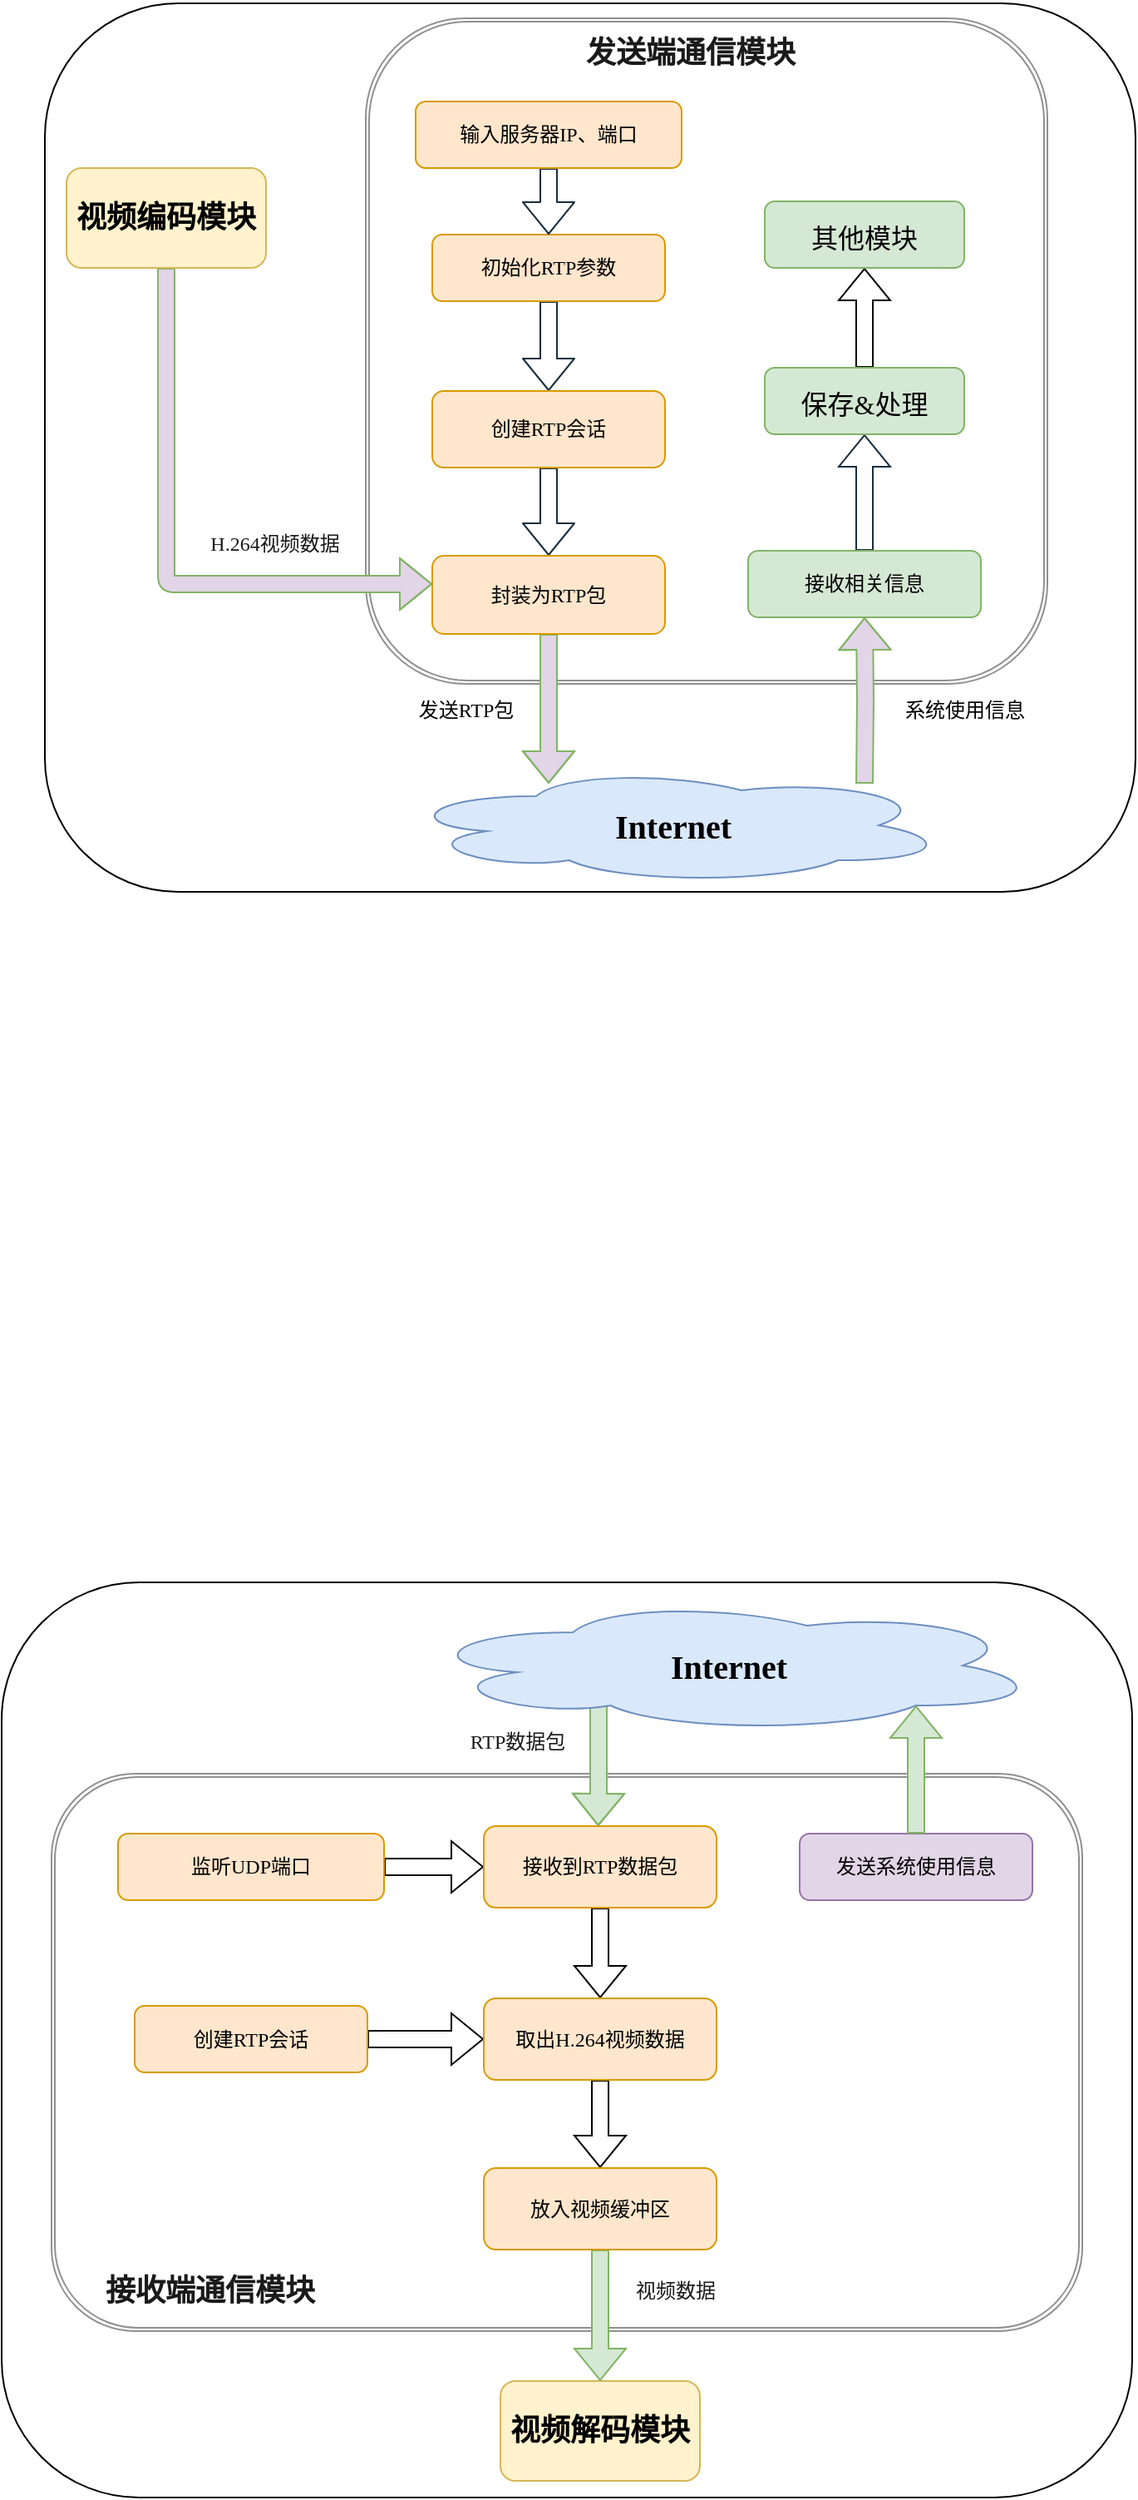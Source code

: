 <mxfile version="21.3.8" type="github">
  <diagram name="第 1 页" id="5-qiBzwe0noC_fsVUQBr">
    <mxGraphModel dx="1311" dy="474" grid="0" gridSize="10" guides="1" tooltips="1" connect="1" arrows="1" fold="1" page="0" pageScale="1" pageWidth="827" pageHeight="1169" background="none" math="0" shadow="0">
      <root>
        <mxCell id="0" />
        <mxCell id="1" parent="0" />
        <mxCell id="p3Ov0_laud73-zraFtZD-27" value="" style="rounded=1;whiteSpace=wrap;html=1;fillColor=none;fontFamily=simsun;" parent="1" vertex="1">
          <mxGeometry x="-113" y="41" width="656" height="534" as="geometry" />
        </mxCell>
        <mxCell id="p3Ov0_laud73-zraFtZD-50" value="" style="rounded=1;whiteSpace=wrap;html=1;fillColor=none;fontFamily=simsun;" parent="1" vertex="1">
          <mxGeometry x="-139" y="990" width="680" height="550" as="geometry" />
        </mxCell>
        <mxCell id="p3Ov0_laud73-zraFtZD-1" value="" style="shape=ext;double=1;rounded=1;whiteSpace=wrap;html=1;fillColor=none;fontFamily=simsun;labelBackgroundColor=none;strokeColor=#909090;fontColor=#1A1A1A;" parent="1" vertex="1">
          <mxGeometry x="80" y="50" width="410" height="400" as="geometry" />
        </mxCell>
        <mxCell id="p3Ov0_laud73-zraFtZD-9" value="" style="edgeStyle=orthogonalEdgeStyle;rounded=1;orthogonalLoop=1;jettySize=auto;html=1;shape=flexArrow;fontFamily=simsun;labelBackgroundColor=none;strokeColor=#182E3E;fontColor=default;" parent="1" source="p3Ov0_laud73-zraFtZD-2" target="p3Ov0_laud73-zraFtZD-3" edge="1">
          <mxGeometry relative="1" as="geometry" />
        </mxCell>
        <mxCell id="p3Ov0_laud73-zraFtZD-2" value="初始化RTP参数" style="rounded=1;whiteSpace=wrap;html=1;fontFamily=simsun;labelBackgroundColor=none;fillColor=#ffe6cc;strokeColor=#d79b00;" parent="1" vertex="1">
          <mxGeometry x="120" y="180" width="140" height="40" as="geometry" />
        </mxCell>
        <mxCell id="p3Ov0_laud73-zraFtZD-11" value="" style="edgeStyle=orthogonalEdgeStyle;rounded=1;orthogonalLoop=1;jettySize=auto;html=1;shape=flexArrow;fontFamily=simsun;labelBackgroundColor=none;strokeColor=#182E3E;fontColor=default;" parent="1" source="p3Ov0_laud73-zraFtZD-3" target="p3Ov0_laud73-zraFtZD-5" edge="1">
          <mxGeometry relative="1" as="geometry" />
        </mxCell>
        <mxCell id="p3Ov0_laud73-zraFtZD-3" value="创建RTP会话" style="rounded=1;whiteSpace=wrap;html=1;fontFamily=simsun;labelBackgroundColor=none;fillColor=#ffe6cc;strokeColor=#d79b00;" parent="1" vertex="1">
          <mxGeometry x="120" y="274" width="140" height="46" as="geometry" />
        </mxCell>
        <mxCell id="p3Ov0_laud73-zraFtZD-8" value="" style="edgeStyle=orthogonalEdgeStyle;rounded=1;orthogonalLoop=1;jettySize=auto;html=1;entryX=0.5;entryY=0;entryDx=0;entryDy=0;shape=flexArrow;fontFamily=simsun;labelBackgroundColor=none;strokeColor=#182E3E;fontColor=default;" parent="1" source="p3Ov0_laud73-zraFtZD-4" target="p3Ov0_laud73-zraFtZD-2" edge="1">
          <mxGeometry relative="1" as="geometry" />
        </mxCell>
        <mxCell id="p3Ov0_laud73-zraFtZD-4" value="输入服务器IP、端口" style="rounded=1;whiteSpace=wrap;html=1;fontFamily=simsun;labelBackgroundColor=none;fillColor=#ffe6cc;strokeColor=#d79b00;" parent="1" vertex="1">
          <mxGeometry x="110" y="100" width="160" height="40" as="geometry" />
        </mxCell>
        <mxCell id="p3Ov0_laud73-zraFtZD-20" value="" style="edgeStyle=orthogonalEdgeStyle;rounded=0;hachureGap=4;orthogonalLoop=1;jettySize=auto;html=1;strokeColor=#82b366;fontFamily=simsun;fontSize=16;fontColor=#1A1A1A;shape=flexArrow;fillColor=#E1D5E7;" parent="1" source="p3Ov0_laud73-zraFtZD-5" edge="1">
          <mxGeometry relative="1" as="geometry">
            <mxPoint x="190" y="510" as="targetPoint" />
          </mxGeometry>
        </mxCell>
        <mxCell id="p3Ov0_laud73-zraFtZD-5" value="封装为RTP包" style="rounded=1;whiteSpace=wrap;html=1;fontFamily=simsun;labelBackgroundColor=none;fillColor=#ffe6cc;strokeColor=#d79b00;" parent="1" vertex="1">
          <mxGeometry x="120" y="373" width="140" height="47" as="geometry" />
        </mxCell>
        <mxCell id="p3Ov0_laud73-zraFtZD-12" value="" style="edgeStyle=orthogonalEdgeStyle;rounded=1;orthogonalLoop=1;jettySize=auto;html=1;shape=flexArrow;fontFamily=simsun;labelBackgroundColor=none;strokeColor=#82b366;fontColor=default;fillColor=#E1D5E7;" parent="1" source="p3Ov0_laud73-zraFtZD-6" target="p3Ov0_laud73-zraFtZD-5" edge="1">
          <mxGeometry relative="1" as="geometry">
            <Array as="points">
              <mxPoint x="-40" y="390" />
            </Array>
          </mxGeometry>
        </mxCell>
        <mxCell id="p3Ov0_laud73-zraFtZD-6" value="&lt;font style=&quot;font-size: 18px;&quot;&gt;&lt;b&gt;视频编码模块&lt;/b&gt;&lt;/font&gt;" style="rounded=1;whiteSpace=wrap;html=1;fontFamily=simsun;labelBackgroundColor=none;fillColor=#fff2cc;strokeColor=#d6b656;" parent="1" vertex="1">
          <mxGeometry x="-100" y="140" width="120" height="60" as="geometry" />
        </mxCell>
        <mxCell id="p3Ov0_laud73-zraFtZD-7" value="&lt;h2&gt;&lt;b&gt;&lt;font style=&quot;font-size: 18px;&quot;&gt;发送端通信模块&lt;/font&gt;&lt;/b&gt;&lt;/h2&gt;" style="text;html=1;align=center;verticalAlign=middle;resizable=0;points=[];autosize=1;strokeColor=none;fillColor=none;fontFamily=simsun;rounded=1;labelBackgroundColor=none;fontColor=#1A1A1A;" parent="1" vertex="1">
          <mxGeometry x="202" y="39" width="146" height="63" as="geometry" />
        </mxCell>
        <mxCell id="p3Ov0_laud73-zraFtZD-13" value="H.264视频数据" style="text;html=1;align=center;verticalAlign=middle;resizable=0;points=[];autosize=1;strokeColor=none;fillColor=none;fontFamily=simsun;rounded=1;labelBackgroundColor=none;fontColor=#1A1A1A;" parent="1" vertex="1">
          <mxGeometry x="-36" y="350" width="122" height="31" as="geometry" />
        </mxCell>
        <mxCell id="p3Ov0_laud73-zraFtZD-21" value="" style="edgeStyle=orthogonalEdgeStyle;rounded=0;hachureGap=4;orthogonalLoop=1;jettySize=auto;html=1;strokeColor=#82b366;fontFamily=simsun;fontSize=16;fontColor=#1A1A1A;entryX=0.5;entryY=1;entryDx=0;entryDy=0;shape=flexArrow;fillColor=#E1D5E7;" parent="1" target="p3Ov0_laud73-zraFtZD-16" edge="1">
          <mxGeometry relative="1" as="geometry">
            <mxPoint x="380" y="510" as="sourcePoint" />
          </mxGeometry>
        </mxCell>
        <mxCell id="p3Ov0_laud73-zraFtZD-14" value="&lt;b&gt;&lt;font face=&quot;Times New Roman&quot;&gt;Internet&lt;/font&gt;&lt;/b&gt;" style="ellipse;shape=cloud;whiteSpace=wrap;html=1;fontFamily=simsun;fillColor=#dae8fc;strokeColor=#6c8ebf;rounded=1;labelBackgroundColor=none;hachureGap=4;fontSize=20;" parent="1" vertex="1">
          <mxGeometry x="100" y="500" width="330" height="70" as="geometry" />
        </mxCell>
        <mxCell id="p3Ov0_laud73-zraFtZD-18" value="" style="edgeStyle=orthogonalEdgeStyle;rounded=0;hachureGap=4;orthogonalLoop=1;jettySize=auto;html=1;strokeColor=#182E3E;fontFamily=simsun;fontSize=16;fontColor=#1A1A1A;shape=flexArrow;" parent="1" source="p3Ov0_laud73-zraFtZD-16" target="p3Ov0_laud73-zraFtZD-17" edge="1">
          <mxGeometry relative="1" as="geometry" />
        </mxCell>
        <mxCell id="p3Ov0_laud73-zraFtZD-16" value="接收相关信息" style="rounded=1;whiteSpace=wrap;html=1;fontFamily=simsun;labelBackgroundColor=none;fillColor=#d5e8d4;strokeColor=#82b366;" parent="1" vertex="1">
          <mxGeometry x="310" y="370" width="140" height="40" as="geometry" />
        </mxCell>
        <mxCell id="p3Ov0_laud73-zraFtZD-26" value="" style="edgeStyle=orthogonalEdgeStyle;rounded=0;orthogonalLoop=1;jettySize=auto;html=1;shape=flexArrow;fontFamily=simsun;" parent="1" source="p3Ov0_laud73-zraFtZD-17" target="p3Ov0_laud73-zraFtZD-25" edge="1">
          <mxGeometry relative="1" as="geometry" />
        </mxCell>
        <mxCell id="p3Ov0_laud73-zraFtZD-17" value="&lt;font style=&quot;font-size: 16px;&quot;&gt;保存&amp;amp;处理&lt;/font&gt;" style="whiteSpace=wrap;html=1;fontFamily=simsun;fillColor=#d5e8d4;strokeColor=#82b366;rounded=1;labelBackgroundColor=none;hachureGap=4;fontSize=20;" parent="1" vertex="1">
          <mxGeometry x="320" y="260" width="120" height="40" as="geometry" />
        </mxCell>
        <mxCell id="p3Ov0_laud73-zraFtZD-23" value="系统使用信息" style="text;html=1;align=center;verticalAlign=middle;resizable=0;points=[];autosize=1;strokeColor=none;fillColor=none;fontFamily=simsun;" parent="1" vertex="1">
          <mxGeometry x="383" y="450" width="114" height="31" as="geometry" />
        </mxCell>
        <mxCell id="p3Ov0_laud73-zraFtZD-24" value="发送RTP包" style="text;html=1;align=center;verticalAlign=middle;resizable=0;points=[];autosize=1;strokeColor=none;fillColor=none;fontFamily=simsun;" parent="1" vertex="1">
          <mxGeometry x="95" y="450" width="90" height="31" as="geometry" />
        </mxCell>
        <mxCell id="p3Ov0_laud73-zraFtZD-25" value="&lt;span style=&quot;font-size: 16px;&quot;&gt;其他模块&lt;/span&gt;" style="whiteSpace=wrap;html=1;fontFamily=simsun;fillColor=#d5e8d4;strokeColor=#82b366;rounded=1;labelBackgroundColor=none;hachureGap=4;fontSize=20;" parent="1" vertex="1">
          <mxGeometry x="320" y="160" width="120" height="40" as="geometry" />
        </mxCell>
        <mxCell id="p3Ov0_laud73-zraFtZD-28" value="" style="shape=ext;double=1;rounded=1;whiteSpace=wrap;html=1;fillColor=none;fontFamily=simsun;labelBackgroundColor=none;strokeColor=#909090;fontColor=#1A1A1A;" parent="1" vertex="1">
          <mxGeometry x="-109" y="1105" width="620" height="335" as="geometry" />
        </mxCell>
        <mxCell id="p3Ov0_laud73-zraFtZD-55" value="" style="edgeStyle=orthogonalEdgeStyle;rounded=0;orthogonalLoop=1;jettySize=auto;html=1;shape=flexArrow;fontFamily=simsun;" parent="1" source="p3Ov0_laud73-zraFtZD-30" target="p3Ov0_laud73-zraFtZD-53" edge="1">
          <mxGeometry relative="1" as="geometry" />
        </mxCell>
        <mxCell id="p3Ov0_laud73-zraFtZD-30" value="创建RTP会话" style="rounded=1;whiteSpace=wrap;html=1;fontFamily=simsun;labelBackgroundColor=none;fillColor=#ffe6cc;strokeColor=#d79b00;" parent="1" vertex="1">
          <mxGeometry x="-59" y="1244.5" width="140" height="40" as="geometry" />
        </mxCell>
        <mxCell id="p3Ov0_laud73-zraFtZD-52" value="" style="edgeStyle=orthogonalEdgeStyle;rounded=0;orthogonalLoop=1;jettySize=auto;html=1;shape=flexArrow;fontFamily=simsun;" parent="1" source="p3Ov0_laud73-zraFtZD-34" target="p3Ov0_laud73-zraFtZD-51" edge="1">
          <mxGeometry relative="1" as="geometry" />
        </mxCell>
        <mxCell id="p3Ov0_laud73-zraFtZD-34" value="监听UDP端口" style="rounded=1;whiteSpace=wrap;html=1;fontFamily=simsun;labelBackgroundColor=none;fillColor=#ffe6cc;strokeColor=#d79b00;" parent="1" vertex="1">
          <mxGeometry x="-69" y="1141" width="160" height="40" as="geometry" />
        </mxCell>
        <mxCell id="p3Ov0_laud73-zraFtZD-38" value="&lt;font style=&quot;font-size: 18px;&quot;&gt;&lt;b&gt;视频解码模块&lt;/b&gt;&lt;/font&gt;" style="rounded=1;whiteSpace=wrap;html=1;fontFamily=simsun;labelBackgroundColor=none;fillColor=#fff2cc;strokeColor=#d6b656;" parent="1" vertex="1">
          <mxGeometry x="161" y="1470" width="120" height="60" as="geometry" />
        </mxCell>
        <mxCell id="p3Ov0_laud73-zraFtZD-39" value="&lt;h2&gt;&lt;b&gt;&lt;font style=&quot;font-size: 18px;&quot;&gt;接收端通信模块&lt;/font&gt;&lt;/b&gt;&lt;/h2&gt;" style="text;html=1;align=center;verticalAlign=middle;resizable=0;points=[];autosize=1;strokeColor=none;fillColor=none;fontFamily=simsun;rounded=1;labelBackgroundColor=none;fontColor=#1A1A1A;" parent="1" vertex="1">
          <mxGeometry x="-87" y="1384" width="146" height="63" as="geometry" />
        </mxCell>
        <mxCell id="p3Ov0_laud73-zraFtZD-40" value="RTP数据包" style="text;html=1;align=center;verticalAlign=middle;resizable=0;points=[];autosize=1;strokeColor=none;fillColor=none;fontFamily=simsun;rounded=1;labelBackgroundColor=none;fontColor=#1A1A1A;" parent="1" vertex="1">
          <mxGeometry x="126" y="1070" width="90" height="31" as="geometry" />
        </mxCell>
        <mxCell id="p3Ov0_laud73-zraFtZD-61" value="" style="edgeStyle=orthogonalEdgeStyle;rounded=0;orthogonalLoop=1;jettySize=auto;html=1;shape=flexArrow;fillColor=#d5e8d4;strokeColor=#82b366;fontFamily=simsun;" parent="1" edge="1">
          <mxGeometry relative="1" as="geometry">
            <mxPoint x="220" y="1020" as="sourcePoint" />
            <mxPoint x="219.82" y="1136.5" as="targetPoint" />
            <Array as="points">
              <mxPoint x="219.82" y="1116.5" />
              <mxPoint x="219.82" y="1116.5" />
            </Array>
          </mxGeometry>
        </mxCell>
        <mxCell id="p3Ov0_laud73-zraFtZD-42" value="&lt;b&gt;&lt;font face=&quot;Times New Roman&quot;&gt;Internet&lt;/font&gt;&lt;/b&gt;" style="ellipse;shape=cloud;whiteSpace=wrap;html=1;fontFamily=simsun;fillColor=#dae8fc;strokeColor=#6c8ebf;rounded=1;labelBackgroundColor=none;hachureGap=4;fontSize=20;" parent="1" vertex="1">
          <mxGeometry x="111" y="1000" width="375" height="80" as="geometry" />
        </mxCell>
        <mxCell id="p3Ov0_laud73-zraFtZD-54" value="" style="edgeStyle=orthogonalEdgeStyle;rounded=0;orthogonalLoop=1;jettySize=auto;html=1;shape=flexArrow;fontFamily=simsun;" parent="1" source="p3Ov0_laud73-zraFtZD-51" target="p3Ov0_laud73-zraFtZD-53" edge="1">
          <mxGeometry relative="1" as="geometry" />
        </mxCell>
        <mxCell id="p3Ov0_laud73-zraFtZD-51" value="接收到RTP数据包" style="whiteSpace=wrap;html=1;fontFamily=simsun;fillColor=#ffe6cc;strokeColor=#d79b00;rounded=1;labelBackgroundColor=none;" parent="1" vertex="1">
          <mxGeometry x="151" y="1136.5" width="140" height="49" as="geometry" />
        </mxCell>
        <mxCell id="p3Ov0_laud73-zraFtZD-57" value="" style="edgeStyle=orthogonalEdgeStyle;rounded=0;orthogonalLoop=1;jettySize=auto;html=1;shape=flexArrow;fontFamily=simsun;" parent="1" source="p3Ov0_laud73-zraFtZD-53" target="p3Ov0_laud73-zraFtZD-56" edge="1">
          <mxGeometry relative="1" as="geometry" />
        </mxCell>
        <mxCell id="p3Ov0_laud73-zraFtZD-53" value="取出H.264视频数据" style="whiteSpace=wrap;html=1;fontFamily=simsun;fillColor=#ffe6cc;strokeColor=#d79b00;rounded=1;labelBackgroundColor=none;" parent="1" vertex="1">
          <mxGeometry x="151" y="1240" width="140" height="49" as="geometry" />
        </mxCell>
        <mxCell id="p3Ov0_laud73-zraFtZD-59" value="" style="edgeStyle=orthogonalEdgeStyle;rounded=0;orthogonalLoop=1;jettySize=auto;html=1;entryX=0.5;entryY=0;entryDx=0;entryDy=0;shape=flexArrow;fillColor=#d5e8d4;strokeColor=#82b366;fontFamily=simsun;" parent="1" source="p3Ov0_laud73-zraFtZD-56" target="p3Ov0_laud73-zraFtZD-38" edge="1">
          <mxGeometry relative="1" as="geometry">
            <mxPoint x="221" y="1471" as="targetPoint" />
          </mxGeometry>
        </mxCell>
        <mxCell id="p3Ov0_laud73-zraFtZD-56" value="放入视频缓冲区" style="whiteSpace=wrap;html=1;fontFamily=simsun;fillColor=#ffe6cc;strokeColor=#d79b00;rounded=1;labelBackgroundColor=none;" parent="1" vertex="1">
          <mxGeometry x="151" y="1342" width="140" height="49" as="geometry" />
        </mxCell>
        <mxCell id="p3Ov0_laud73-zraFtZD-62" value="视频数据" style="text;html=1;align=center;verticalAlign=middle;resizable=0;points=[];autosize=1;strokeColor=none;fillColor=none;fontFamily=simsun;rounded=1;labelBackgroundColor=none;fontColor=#1A1A1A;" parent="1" vertex="1">
          <mxGeometry x="225" y="1400" width="82" height="31" as="geometry" />
        </mxCell>
        <mxCell id="p3Ov0_laud73-zraFtZD-63" value="发送系统使用信息" style="rounded=1;whiteSpace=wrap;html=1;fontFamily=simsun;labelBackgroundColor=none;fillColor=#e1d5e7;strokeColor=#9673a6;" parent="1" vertex="1">
          <mxGeometry x="341" y="1141" width="140" height="40" as="geometry" />
        </mxCell>
        <mxCell id="p3Ov0_laud73-zraFtZD-66" value="" style="shape=flexArrow;endArrow=classic;html=1;rounded=0;exitX=0.5;exitY=0;exitDx=0;exitDy=0;entryX=0.8;entryY=0.8;entryDx=0;entryDy=0;entryPerimeter=0;fillColor=#d5e8d4;strokeColor=#82b366;fontFamily=simsun;" parent="1" source="p3Ov0_laud73-zraFtZD-63" target="p3Ov0_laud73-zraFtZD-42" edge="1">
          <mxGeometry width="50" height="50" relative="1" as="geometry">
            <mxPoint x="396" y="1120" as="sourcePoint" />
            <mxPoint x="446" y="1070" as="targetPoint" />
          </mxGeometry>
        </mxCell>
      </root>
    </mxGraphModel>
  </diagram>
</mxfile>
